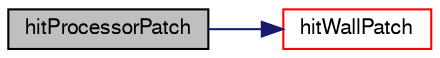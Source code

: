 digraph "hitProcessorPatch"
{
  bgcolor="transparent";
  edge [fontname="FreeSans",fontsize="10",labelfontname="FreeSans",labelfontsize="10"];
  node [fontname="FreeSans",fontsize="10",shape=record];
  rankdir="LR";
  Node277 [label="hitProcessorPatch",height=0.2,width=0.4,color="black", fillcolor="grey75", style="filled", fontcolor="black"];
  Node277 -> Node278 [color="midnightblue",fontsize="10",style="solid",fontname="FreeSans"];
  Node278 [label="hitWallPatch",height=0.2,width=0.4,color="red",URL="$a23690.html#a2f016956a18640904586b7df825867c8",tooltip="Overridable function to handle the particle hitting a wallPatch. "];
}
